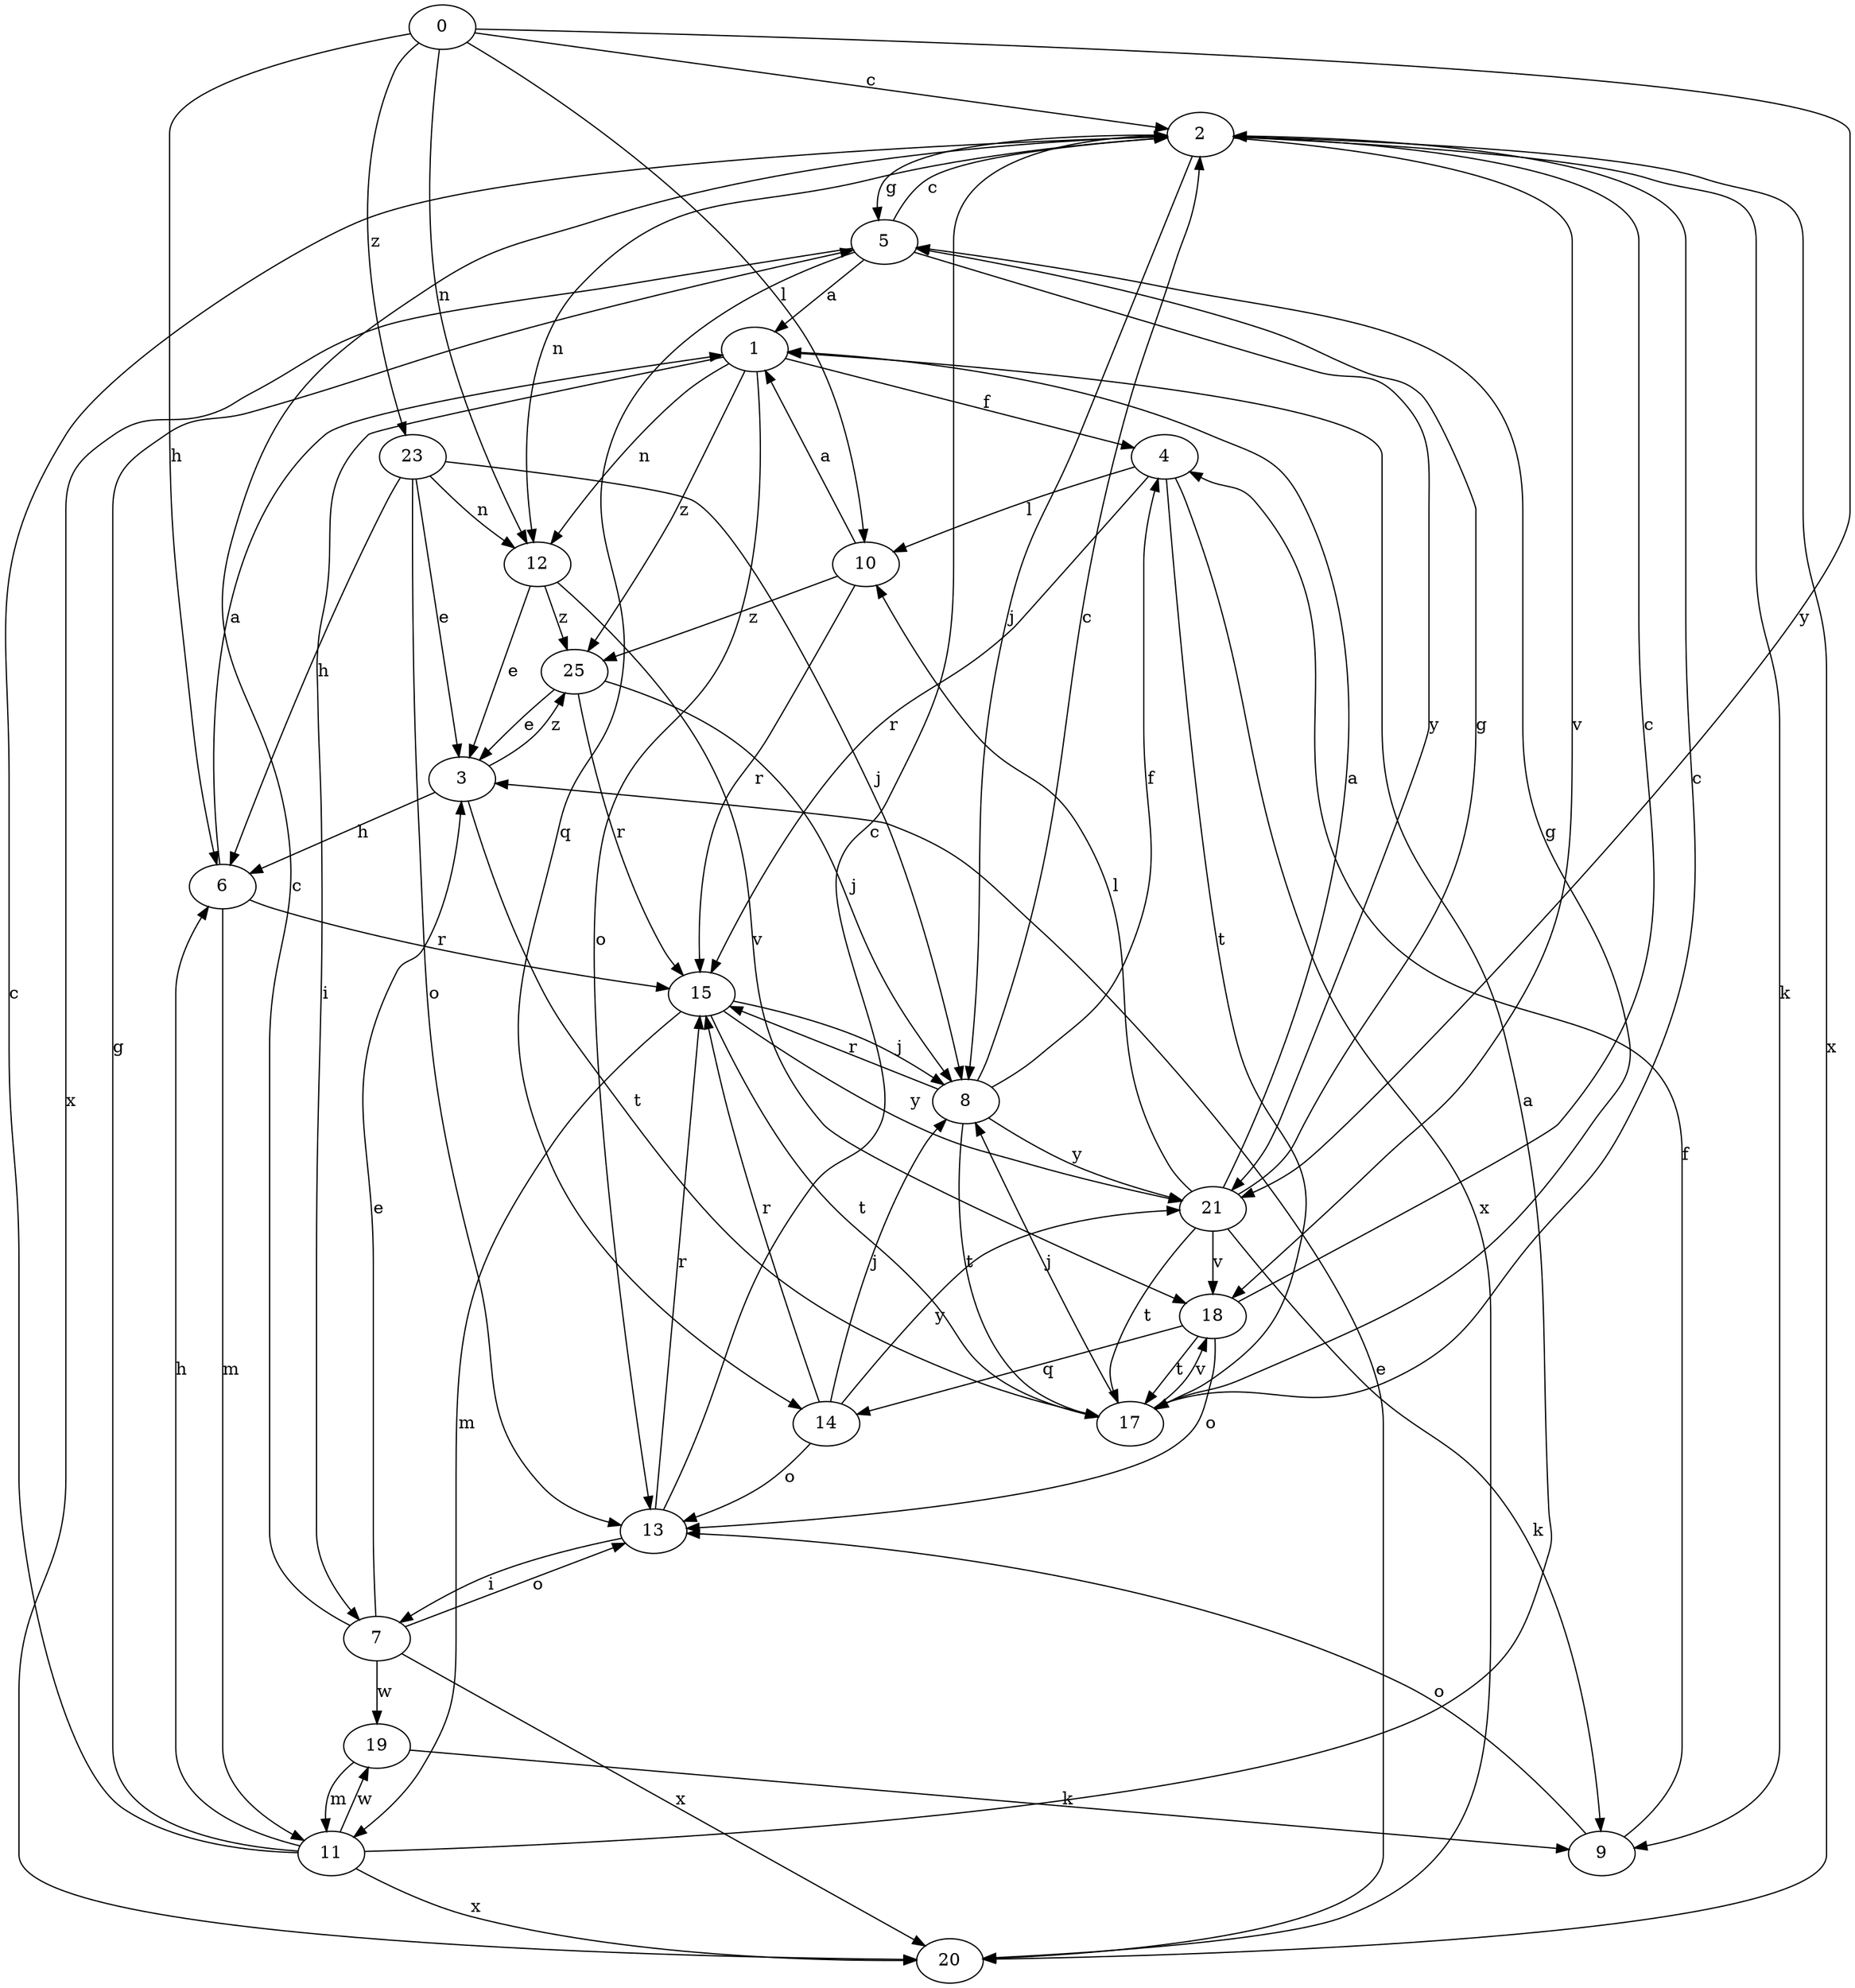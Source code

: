 strict digraph  {
0;
1;
2;
3;
4;
5;
6;
7;
8;
9;
10;
11;
12;
13;
14;
15;
17;
18;
19;
20;
21;
23;
25;
0 -> 2  [label=c];
0 -> 6  [label=h];
0 -> 10  [label=l];
0 -> 12  [label=n];
0 -> 21  [label=y];
0 -> 23  [label=z];
1 -> 4  [label=f];
1 -> 7  [label=i];
1 -> 12  [label=n];
1 -> 13  [label=o];
1 -> 25  [label=z];
2 -> 5  [label=g];
2 -> 8  [label=j];
2 -> 9  [label=k];
2 -> 12  [label=n];
2 -> 18  [label=v];
2 -> 20  [label=x];
3 -> 6  [label=h];
3 -> 17  [label=t];
3 -> 25  [label=z];
4 -> 10  [label=l];
4 -> 15  [label=r];
4 -> 17  [label=t];
4 -> 20  [label=x];
5 -> 1  [label=a];
5 -> 2  [label=c];
5 -> 14  [label=q];
5 -> 20  [label=x];
5 -> 21  [label=y];
6 -> 1  [label=a];
6 -> 11  [label=m];
6 -> 15  [label=r];
7 -> 2  [label=c];
7 -> 3  [label=e];
7 -> 13  [label=o];
7 -> 19  [label=w];
7 -> 20  [label=x];
8 -> 2  [label=c];
8 -> 4  [label=f];
8 -> 15  [label=r];
8 -> 17  [label=t];
8 -> 21  [label=y];
9 -> 4  [label=f];
9 -> 13  [label=o];
10 -> 1  [label=a];
10 -> 15  [label=r];
10 -> 25  [label=z];
11 -> 1  [label=a];
11 -> 2  [label=c];
11 -> 5  [label=g];
11 -> 6  [label=h];
11 -> 19  [label=w];
11 -> 20  [label=x];
12 -> 3  [label=e];
12 -> 18  [label=v];
12 -> 25  [label=z];
13 -> 2  [label=c];
13 -> 7  [label=i];
13 -> 15  [label=r];
14 -> 8  [label=j];
14 -> 13  [label=o];
14 -> 15  [label=r];
14 -> 21  [label=y];
15 -> 8  [label=j];
15 -> 11  [label=m];
15 -> 17  [label=t];
15 -> 21  [label=y];
17 -> 2  [label=c];
17 -> 5  [label=g];
17 -> 8  [label=j];
17 -> 18  [label=v];
18 -> 2  [label=c];
18 -> 13  [label=o];
18 -> 14  [label=q];
18 -> 17  [label=t];
19 -> 9  [label=k];
19 -> 11  [label=m];
20 -> 3  [label=e];
21 -> 1  [label=a];
21 -> 5  [label=g];
21 -> 9  [label=k];
21 -> 10  [label=l];
21 -> 17  [label=t];
21 -> 18  [label=v];
23 -> 3  [label=e];
23 -> 6  [label=h];
23 -> 8  [label=j];
23 -> 12  [label=n];
23 -> 13  [label=o];
25 -> 3  [label=e];
25 -> 8  [label=j];
25 -> 15  [label=r];
}
